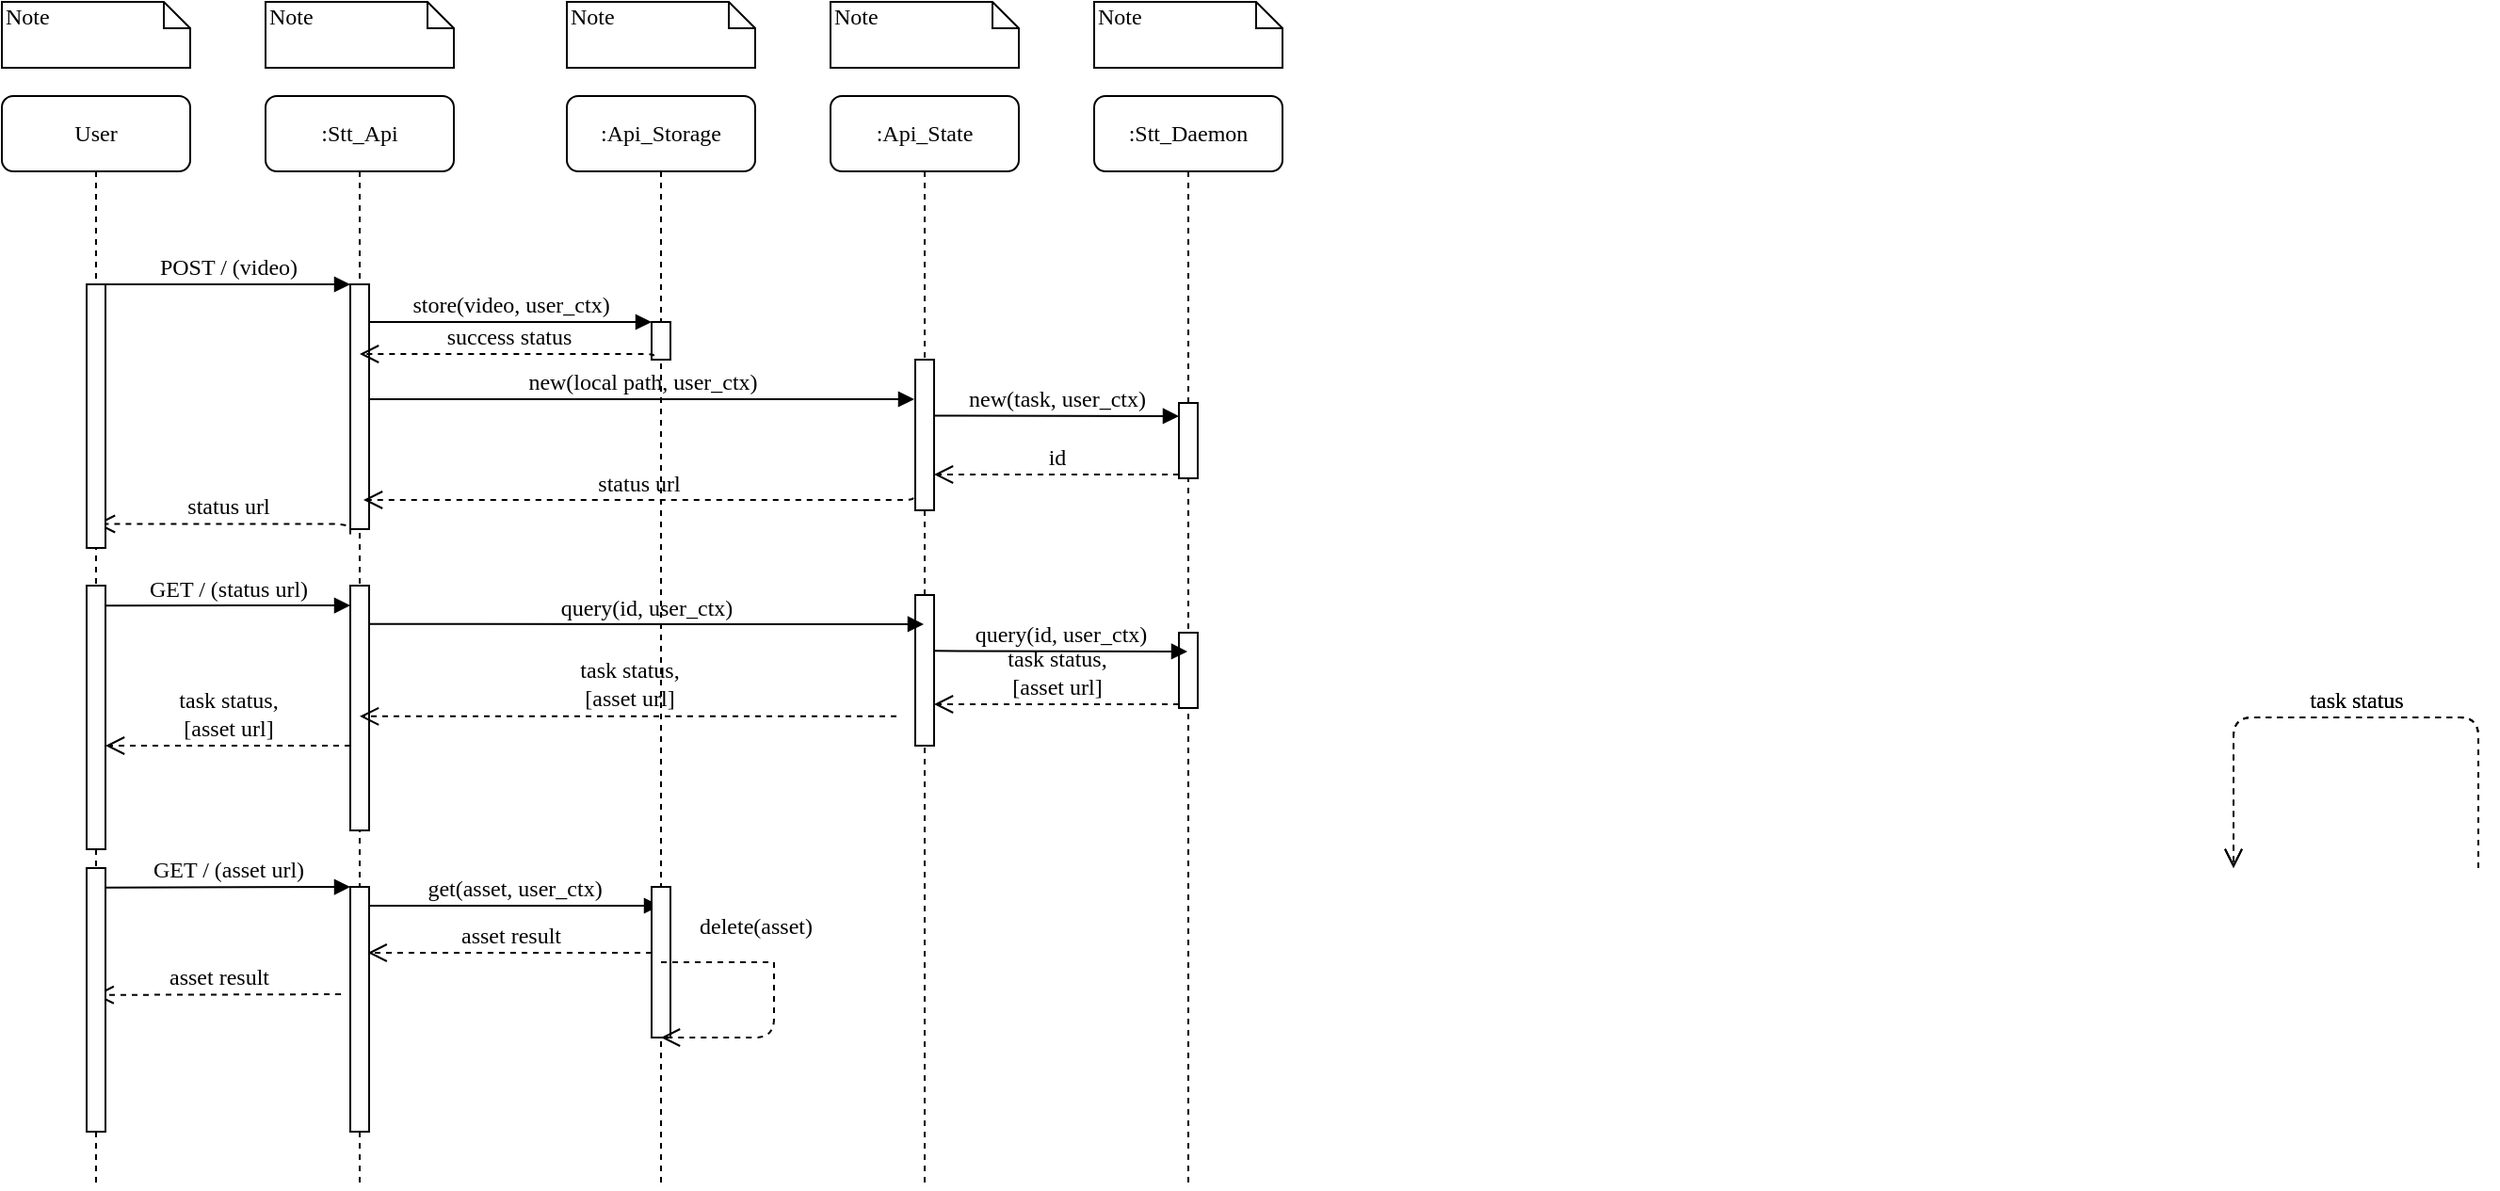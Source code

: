 <mxfile version="16.4.11" type="github">
  <diagram name="Page-1" id="13e1069c-82ec-6db2-03f1-153e76fe0fe0">
    <mxGraphModel dx="1054" dy="790" grid="1" gridSize="10" guides="1" tooltips="1" connect="1" arrows="1" fold="1" page="1" pageScale="1" pageWidth="1100" pageHeight="850" background="none" math="0" shadow="0">
      <root>
        <mxCell id="0" />
        <mxCell id="1" parent="0" />
        <mxCell id="7baba1c4bc27f4b0-2" value=":Stt_Api" style="shape=umlLifeline;perimeter=lifelinePerimeter;whiteSpace=wrap;html=1;container=1;collapsible=0;recursiveResize=0;outlineConnect=0;rounded=1;shadow=0;comic=0;labelBackgroundColor=none;strokeWidth=1;fontFamily=Verdana;fontSize=12;align=center;" parent="1" vertex="1">
          <mxGeometry x="240" y="80" width="100" height="580" as="geometry" />
        </mxCell>
        <mxCell id="7baba1c4bc27f4b0-10" value="" style="html=1;points=[];perimeter=orthogonalPerimeter;rounded=0;shadow=0;comic=0;labelBackgroundColor=none;strokeWidth=1;fontFamily=Verdana;fontSize=12;align=center;" parent="7baba1c4bc27f4b0-2" vertex="1">
          <mxGeometry x="45" y="100" width="10" height="130" as="geometry" />
        </mxCell>
        <mxCell id="RKRCK2Lv9I5dIX7u8C1J-14" value="" style="html=1;points=[];perimeter=orthogonalPerimeter;rounded=0;shadow=0;comic=0;labelBackgroundColor=none;strokeWidth=1;fontFamily=Verdana;fontSize=12;align=center;" parent="7baba1c4bc27f4b0-2" vertex="1">
          <mxGeometry x="45" y="260" width="10" height="130" as="geometry" />
        </mxCell>
        <mxCell id="RKRCK2Lv9I5dIX7u8C1J-40" value="" style="html=1;points=[];perimeter=orthogonalPerimeter;rounded=0;shadow=0;comic=0;labelBackgroundColor=none;strokeWidth=1;fontFamily=Verdana;fontSize=12;align=center;" parent="7baba1c4bc27f4b0-2" vertex="1">
          <mxGeometry x="45" y="420" width="10" height="130" as="geometry" />
        </mxCell>
        <mxCell id="RKRCK2Lv9I5dIX7u8C1J-9" value="status url" style="html=1;verticalAlign=bottom;endArrow=open;dashed=1;endSize=8;labelBackgroundColor=none;fontFamily=Verdana;fontSize=12;edgeStyle=elbowEdgeStyle;elbow=vertical;" parent="7baba1c4bc27f4b0-2" target="7baba1c4bc27f4b0-8" edge="1">
          <mxGeometry relative="1" as="geometry">
            <mxPoint x="-45" y="227.75" as="targetPoint" />
            <Array as="points">
              <mxPoint x="185" y="227.25" />
              <mxPoint x="215" y="227.25" />
            </Array>
            <mxPoint x="45" y="232.75" as="sourcePoint" />
          </mxGeometry>
        </mxCell>
        <mxCell id="RKRCK2Lv9I5dIX7u8C1J-15" value="GET / (status url)" style="html=1;verticalAlign=bottom;endArrow=block;entryX=0;entryY=0;labelBackgroundColor=none;fontFamily=Verdana;fontSize=12;edgeStyle=elbowEdgeStyle;elbow=vertical;" parent="7baba1c4bc27f4b0-2" edge="1">
          <mxGeometry relative="1" as="geometry">
            <mxPoint x="-85" y="270.593" as="sourcePoint" />
            <mxPoint x="45" y="270.24" as="targetPoint" />
          </mxGeometry>
        </mxCell>
        <mxCell id="RKRCK2Lv9I5dIX7u8C1J-38" value="GET / (asset url)" style="html=1;verticalAlign=bottom;endArrow=block;entryX=0;entryY=0;labelBackgroundColor=none;fontFamily=Verdana;fontSize=12;edgeStyle=elbowEdgeStyle;elbow=vertical;" parent="7baba1c4bc27f4b0-2" edge="1">
          <mxGeometry relative="1" as="geometry">
            <mxPoint x="-85" y="420.353" as="sourcePoint" />
            <mxPoint x="45" y="420" as="targetPoint" />
          </mxGeometry>
        </mxCell>
        <mxCell id="RKRCK2Lv9I5dIX7u8C1J-27" value="task status, &lt;br&gt;[asset url]" style="html=1;verticalAlign=bottom;endArrow=open;dashed=1;endSize=8;labelBackgroundColor=none;fontFamily=Verdana;fontSize=12;edgeStyle=elbowEdgeStyle;elbow=vertical;" parent="7baba1c4bc27f4b0-2" edge="1">
          <mxGeometry relative="1" as="geometry">
            <mxPoint x="-85" y="345" as="targetPoint" />
            <Array as="points">
              <mxPoint x="-10" y="345" />
              <mxPoint x="20" y="345" />
            </Array>
            <mxPoint x="45" y="345" as="sourcePoint" />
          </mxGeometry>
        </mxCell>
        <mxCell id="RKRCK2Lv9I5dIX7u8C1J-41" value="get(asset, user_ctx)" style="html=1;verticalAlign=bottom;endArrow=block;labelBackgroundColor=none;fontFamily=Verdana;fontSize=12;edgeStyle=elbowEdgeStyle;elbow=vertical;" parent="7baba1c4bc27f4b0-2" target="7baba1c4bc27f4b0-3" edge="1">
          <mxGeometry relative="1" as="geometry">
            <mxPoint x="55" y="430.003" as="sourcePoint" />
            <mxPoint x="349.5" y="430.003" as="targetPoint" />
          </mxGeometry>
        </mxCell>
        <mxCell id="RKRCK2Lv9I5dIX7u8C1J-43" value="asset result" style="html=1;verticalAlign=bottom;endArrow=open;dashed=1;endSize=8;labelBackgroundColor=none;fontFamily=Verdana;fontSize=12;edgeStyle=elbowEdgeStyle;elbow=vertical;" parent="7baba1c4bc27f4b0-2" edge="1">
          <mxGeometry relative="1" as="geometry">
            <mxPoint x="-90.676" y="477.41" as="targetPoint" />
            <Array as="points">
              <mxPoint x="-49.32" y="477.41" />
              <mxPoint x="-348.64" y="477.41" />
            </Array>
            <mxPoint x="40" y="477" as="sourcePoint" />
          </mxGeometry>
        </mxCell>
        <mxCell id="7baba1c4bc27f4b0-3" value=":Api_Storage" style="shape=umlLifeline;perimeter=lifelinePerimeter;whiteSpace=wrap;html=1;container=1;collapsible=0;recursiveResize=0;outlineConnect=0;rounded=1;shadow=0;comic=0;labelBackgroundColor=none;strokeWidth=1;fontFamily=Verdana;fontSize=12;align=center;" parent="1" vertex="1">
          <mxGeometry x="400" y="80" width="100" height="580" as="geometry" />
        </mxCell>
        <mxCell id="7baba1c4bc27f4b0-13" value="" style="html=1;points=[];perimeter=orthogonalPerimeter;rounded=0;shadow=0;comic=0;labelBackgroundColor=none;strokeWidth=1;fontFamily=Verdana;fontSize=12;align=center;" parent="7baba1c4bc27f4b0-3" vertex="1">
          <mxGeometry x="45" y="120" width="10" height="20" as="geometry" />
        </mxCell>
        <mxCell id="RKRCK2Lv9I5dIX7u8C1J-39" value="" style="html=1;points=[];perimeter=orthogonalPerimeter;rounded=0;shadow=0;comic=0;labelBackgroundColor=none;strokeWidth=1;fontFamily=Verdana;fontSize=12;align=center;" parent="7baba1c4bc27f4b0-3" vertex="1">
          <mxGeometry x="45" y="420" width="10" height="80" as="geometry" />
        </mxCell>
        <mxCell id="7baba1c4bc27f4b0-4" value=":Api_State" style="shape=umlLifeline;perimeter=lifelinePerimeter;whiteSpace=wrap;html=1;container=1;collapsible=0;recursiveResize=0;outlineConnect=0;rounded=1;shadow=0;comic=0;labelBackgroundColor=none;strokeWidth=1;fontFamily=Verdana;fontSize=12;align=center;" parent="1" vertex="1">
          <mxGeometry x="540" y="80" width="100" height="580" as="geometry" />
        </mxCell>
        <mxCell id="RKRCK2Lv9I5dIX7u8C1J-19" value="" style="html=1;points=[];perimeter=orthogonalPerimeter;rounded=0;shadow=0;comic=0;labelBackgroundColor=none;strokeWidth=1;fontFamily=Verdana;fontSize=12;align=center;" parent="7baba1c4bc27f4b0-4" vertex="1">
          <mxGeometry x="45" y="265" width="10" height="80" as="geometry" />
        </mxCell>
        <mxCell id="RKRCK2Lv9I5dIX7u8C1J-26" value="task status, &lt;br&gt;[asset url]" style="html=1;verticalAlign=bottom;endArrow=open;dashed=1;endSize=8;labelBackgroundColor=none;fontFamily=Verdana;fontSize=12;edgeStyle=elbowEdgeStyle;elbow=vertical;" parent="7baba1c4bc27f4b0-4" target="7baba1c4bc27f4b0-2" edge="1">
          <mxGeometry relative="1" as="geometry">
            <mxPoint x="-95" y="329.41" as="targetPoint" />
            <Array as="points">
              <mxPoint x="-20" y="329.41" />
              <mxPoint x="10" y="329.41" />
            </Array>
            <mxPoint x="35" y="329.41" as="sourcePoint" />
          </mxGeometry>
        </mxCell>
        <mxCell id="7baba1c4bc27f4b0-5" value=":Stt_Daemon" style="shape=umlLifeline;perimeter=lifelinePerimeter;whiteSpace=wrap;html=1;container=1;collapsible=0;recursiveResize=0;outlineConnect=0;rounded=1;shadow=0;comic=0;labelBackgroundColor=none;strokeWidth=1;fontFamily=Verdana;fontSize=12;align=center;" parent="1" vertex="1">
          <mxGeometry x="680" y="80" width="100" height="580" as="geometry" />
        </mxCell>
        <mxCell id="RKRCK2Lv9I5dIX7u8C1J-21" value="" style="html=1;points=[];perimeter=orthogonalPerimeter;rounded=0;shadow=0;comic=0;labelBackgroundColor=none;strokeWidth=1;fontFamily=Verdana;fontSize=12;align=center;" parent="7baba1c4bc27f4b0-5" vertex="1">
          <mxGeometry x="45" y="285" width="10" height="40" as="geometry" />
        </mxCell>
        <mxCell id="RKRCK2Lv9I5dIX7u8C1J-23" value="task status, &lt;br&gt;[asset url]" style="html=1;verticalAlign=bottom;endArrow=open;dashed=1;endSize=8;labelBackgroundColor=none;fontFamily=Verdana;fontSize=12;edgeStyle=elbowEdgeStyle;elbow=vertical;" parent="7baba1c4bc27f4b0-5" edge="1">
          <mxGeometry relative="1" as="geometry">
            <mxPoint x="-85" y="323" as="targetPoint" />
            <Array as="points">
              <mxPoint x="-10" y="323" />
              <mxPoint x="20" y="323" />
            </Array>
            <mxPoint x="45" y="323" as="sourcePoint" />
          </mxGeometry>
        </mxCell>
        <mxCell id="RKRCK2Lv9I5dIX7u8C1J-25" value="task status" style="html=1;verticalAlign=bottom;endArrow=open;dashed=1;endSize=8;labelBackgroundColor=none;fontFamily=Verdana;fontSize=12;edgeStyle=elbowEdgeStyle;elbow=vertical;" parent="7baba1c4bc27f4b0-5" edge="1">
          <mxGeometry relative="1" as="geometry">
            <mxPoint x="605" y="410" as="targetPoint" />
            <Array as="points">
              <mxPoint y="330" />
              <mxPoint x="30" y="330" />
            </Array>
            <mxPoint x="735" y="410" as="sourcePoint" />
          </mxGeometry>
        </mxCell>
        <mxCell id="RKRCK2Lv9I5dIX7u8C1J-24" value="task status" style="html=1;verticalAlign=bottom;endArrow=open;dashed=1;endSize=8;labelBackgroundColor=none;fontFamily=Verdana;fontSize=12;edgeStyle=elbowEdgeStyle;elbow=vertical;" parent="7baba1c4bc27f4b0-5" edge="1">
          <mxGeometry relative="1" as="geometry">
            <mxPoint x="605" y="410" as="targetPoint" />
            <Array as="points">
              <mxPoint y="330" />
              <mxPoint x="30" y="330" />
            </Array>
            <mxPoint x="735" y="410" as="sourcePoint" />
          </mxGeometry>
        </mxCell>
        <mxCell id="7baba1c4bc27f4b0-8" value="User" style="shape=umlLifeline;perimeter=lifelinePerimeter;whiteSpace=wrap;html=1;container=1;collapsible=0;recursiveResize=0;outlineConnect=0;rounded=1;shadow=0;comic=0;labelBackgroundColor=none;strokeWidth=1;fontFamily=Verdana;fontSize=12;align=center;" parent="1" vertex="1">
          <mxGeometry x="100" y="80" width="100" height="580" as="geometry" />
        </mxCell>
        <mxCell id="7baba1c4bc27f4b0-9" value="" style="html=1;points=[];perimeter=orthogonalPerimeter;rounded=0;shadow=0;comic=0;labelBackgroundColor=none;strokeWidth=1;fontFamily=Verdana;fontSize=12;align=center;" parent="7baba1c4bc27f4b0-8" vertex="1">
          <mxGeometry x="45" y="100" width="10" height="140" as="geometry" />
        </mxCell>
        <mxCell id="RKRCK2Lv9I5dIX7u8C1J-13" value="" style="html=1;points=[];perimeter=orthogonalPerimeter;rounded=0;shadow=0;comic=0;labelBackgroundColor=none;strokeWidth=1;fontFamily=Verdana;fontSize=12;align=center;" parent="7baba1c4bc27f4b0-8" vertex="1">
          <mxGeometry x="45" y="260" width="10" height="140" as="geometry" />
        </mxCell>
        <mxCell id="RKRCK2Lv9I5dIX7u8C1J-36" value="" style="html=1;points=[];perimeter=orthogonalPerimeter;rounded=0;shadow=0;comic=0;labelBackgroundColor=none;strokeWidth=1;fontFamily=Verdana;fontSize=12;align=center;" parent="7baba1c4bc27f4b0-8" vertex="1">
          <mxGeometry x="45" y="410" width="10" height="140" as="geometry" />
        </mxCell>
        <mxCell id="7baba1c4bc27f4b0-16" value="" style="html=1;points=[];perimeter=orthogonalPerimeter;rounded=0;shadow=0;comic=0;labelBackgroundColor=none;strokeWidth=1;fontFamily=Verdana;fontSize=12;align=center;" parent="1" vertex="1">
          <mxGeometry x="585" y="220" width="10" height="80" as="geometry" />
        </mxCell>
        <mxCell id="7baba1c4bc27f4b0-19" value="" style="html=1;points=[];perimeter=orthogonalPerimeter;rounded=0;shadow=0;comic=0;labelBackgroundColor=none;strokeWidth=1;fontFamily=Verdana;fontSize=12;align=center;" parent="1" vertex="1">
          <mxGeometry x="725" y="243" width="10" height="40" as="geometry" />
        </mxCell>
        <mxCell id="7baba1c4bc27f4b0-20" value="new(task, user_ctx)" style="html=1;verticalAlign=bottom;endArrow=block;entryX=0;entryY=0;labelBackgroundColor=none;fontFamily=Verdana;fontSize=12;edgeStyle=elbowEdgeStyle;elbow=vertical;" parent="1" edge="1">
          <mxGeometry relative="1" as="geometry">
            <mxPoint x="595" y="249.765" as="sourcePoint" />
            <mxPoint x="725" y="250" as="targetPoint" />
          </mxGeometry>
        </mxCell>
        <mxCell id="7baba1c4bc27f4b0-21" value="id" style="html=1;verticalAlign=bottom;endArrow=open;dashed=1;endSize=8;labelBackgroundColor=none;fontFamily=Verdana;fontSize=12;edgeStyle=elbowEdgeStyle;elbow=vertical;" parent="1" edge="1">
          <mxGeometry relative="1" as="geometry">
            <mxPoint x="595" y="281" as="targetPoint" />
            <Array as="points">
              <mxPoint x="670" y="281" />
              <mxPoint x="700" y="281" />
            </Array>
            <mxPoint x="725" y="281" as="sourcePoint" />
          </mxGeometry>
        </mxCell>
        <mxCell id="7baba1c4bc27f4b0-11" value="POST / (video)" style="html=1;verticalAlign=bottom;endArrow=block;entryX=0;entryY=0;labelBackgroundColor=none;fontFamily=Verdana;fontSize=12;edgeStyle=elbowEdgeStyle;elbow=vertical;" parent="1" source="7baba1c4bc27f4b0-9" target="7baba1c4bc27f4b0-10" edge="1">
          <mxGeometry relative="1" as="geometry">
            <mxPoint x="220" y="190" as="sourcePoint" />
          </mxGeometry>
        </mxCell>
        <mxCell id="7baba1c4bc27f4b0-14" value="store(video, user_ctx)" style="html=1;verticalAlign=bottom;endArrow=block;entryX=0;entryY=0;labelBackgroundColor=none;fontFamily=Verdana;fontSize=12;edgeStyle=elbowEdgeStyle;elbow=vertical;" parent="1" source="7baba1c4bc27f4b0-10" target="7baba1c4bc27f4b0-13" edge="1">
          <mxGeometry relative="1" as="geometry">
            <mxPoint x="370" y="200" as="sourcePoint" />
          </mxGeometry>
        </mxCell>
        <mxCell id="RKRCK2Lv9I5dIX7u8C1J-4" value="new(local path, user_ctx)" style="html=1;verticalAlign=bottom;endArrow=block;labelBackgroundColor=none;fontFamily=Verdana;fontSize=12;edgeStyle=elbowEdgeStyle;elbow=vertical;" parent="1" edge="1">
          <mxGeometry relative="1" as="geometry">
            <mxPoint x="295" y="241" as="sourcePoint" />
            <mxPoint x="584.5" y="241" as="targetPoint" />
          </mxGeometry>
        </mxCell>
        <mxCell id="7baba1c4bc27f4b0-40" value="Note" style="shape=note;whiteSpace=wrap;html=1;size=14;verticalAlign=top;align=left;spacingTop=-6;rounded=0;shadow=0;comic=0;labelBackgroundColor=none;strokeWidth=1;fontFamily=Verdana;fontSize=12" parent="1" vertex="1">
          <mxGeometry x="100" y="30" width="100" height="35" as="geometry" />
        </mxCell>
        <mxCell id="7baba1c4bc27f4b0-41" value="Note" style="shape=note;whiteSpace=wrap;html=1;size=14;verticalAlign=top;align=left;spacingTop=-6;rounded=0;shadow=0;comic=0;labelBackgroundColor=none;strokeWidth=1;fontFamily=Verdana;fontSize=12" parent="1" vertex="1">
          <mxGeometry x="240" y="30" width="100" height="35" as="geometry" />
        </mxCell>
        <mxCell id="7baba1c4bc27f4b0-42" value="Note" style="shape=note;whiteSpace=wrap;html=1;size=14;verticalAlign=top;align=left;spacingTop=-6;rounded=0;shadow=0;comic=0;labelBackgroundColor=none;strokeWidth=1;fontFamily=Verdana;fontSize=12" parent="1" vertex="1">
          <mxGeometry x="400" y="30" width="100" height="35" as="geometry" />
        </mxCell>
        <mxCell id="7baba1c4bc27f4b0-43" value="Note" style="shape=note;whiteSpace=wrap;html=1;size=14;verticalAlign=top;align=left;spacingTop=-6;rounded=0;shadow=0;comic=0;labelBackgroundColor=none;strokeWidth=1;fontFamily=Verdana;fontSize=12" parent="1" vertex="1">
          <mxGeometry x="540" y="30" width="100" height="35" as="geometry" />
        </mxCell>
        <mxCell id="7baba1c4bc27f4b0-44" value="Note" style="shape=note;whiteSpace=wrap;html=1;size=14;verticalAlign=top;align=left;spacingTop=-6;rounded=0;shadow=0;comic=0;labelBackgroundColor=none;strokeWidth=1;fontFamily=Verdana;fontSize=12" parent="1" vertex="1">
          <mxGeometry x="680" y="30" width="100" height="35" as="geometry" />
        </mxCell>
        <mxCell id="RKRCK2Lv9I5dIX7u8C1J-5" value="status url" style="html=1;verticalAlign=bottom;endArrow=open;dashed=1;endSize=8;labelBackgroundColor=none;fontFamily=Verdana;fontSize=12;edgeStyle=elbowEdgeStyle;elbow=vertical;exitX=-0.129;exitY=0.916;exitDx=0;exitDy=0;exitPerimeter=0;" parent="1" source="7baba1c4bc27f4b0-16" edge="1">
          <mxGeometry relative="1" as="geometry">
            <mxPoint x="292" y="295" as="targetPoint" />
            <Array as="points">
              <mxPoint x="554" y="294.5" />
            </Array>
            <mxPoint x="579" y="294.5" as="sourcePoint" />
          </mxGeometry>
        </mxCell>
        <mxCell id="RKRCK2Lv9I5dIX7u8C1J-17" value="success status" style="html=1;verticalAlign=bottom;endArrow=open;dashed=1;endSize=8;labelBackgroundColor=none;fontFamily=Verdana;fontSize=12;edgeStyle=elbowEdgeStyle;elbow=vertical;exitX=0.106;exitY=0.606;exitDx=0;exitDy=0;exitPerimeter=0;" parent="1" edge="1">
          <mxGeometry relative="1" as="geometry">
            <mxPoint x="290" y="217" as="targetPoint" />
            <Array as="points">
              <mxPoint x="410" y="217" />
            </Array>
            <mxPoint x="446.06" y="218.12" as="sourcePoint" />
          </mxGeometry>
        </mxCell>
        <mxCell id="RKRCK2Lv9I5dIX7u8C1J-20" value="query(id, user_ctx)" style="html=1;verticalAlign=bottom;endArrow=block;labelBackgroundColor=none;fontFamily=Verdana;fontSize=12;edgeStyle=elbowEdgeStyle;elbow=vertical;" parent="1" target="7baba1c4bc27f4b0-4" edge="1">
          <mxGeometry relative="1" as="geometry">
            <mxPoint x="295" y="360.353" as="sourcePoint" />
            <mxPoint x="425" y="360" as="targetPoint" />
          </mxGeometry>
        </mxCell>
        <mxCell id="RKRCK2Lv9I5dIX7u8C1J-22" value="query(id, user_ctx)" style="html=1;verticalAlign=bottom;endArrow=block;labelBackgroundColor=none;fontFamily=Verdana;fontSize=12;edgeStyle=elbowEdgeStyle;elbow=vertical;exitX=1.047;exitY=0.471;exitDx=0;exitDy=0;exitPerimeter=0;" parent="1" edge="1">
          <mxGeometry relative="1" as="geometry">
            <mxPoint x="595.47" y="374.68" as="sourcePoint" />
            <mxPoint x="729.5" y="375" as="targetPoint" />
            <Array as="points">
              <mxPoint x="710" y="375" />
            </Array>
          </mxGeometry>
        </mxCell>
        <mxCell id="RKRCK2Lv9I5dIX7u8C1J-42" value="asset result" style="html=1;verticalAlign=bottom;endArrow=open;dashed=1;endSize=8;labelBackgroundColor=none;fontFamily=Verdana;fontSize=12;edgeStyle=elbowEdgeStyle;elbow=vertical;" parent="1" edge="1">
          <mxGeometry relative="1" as="geometry">
            <mxPoint x="294.324" y="535" as="targetPoint" />
            <Array as="points">
              <mxPoint x="345" y="535" />
              <mxPoint x="45.68" y="535" />
            </Array>
            <mxPoint x="445" y="535" as="sourcePoint" />
          </mxGeometry>
        </mxCell>
        <mxCell id="RKRCK2Lv9I5dIX7u8C1J-44" value="delete(asset)" style="html=1;verticalAlign=bottom;endArrow=open;dashed=1;endSize=8;labelBackgroundColor=none;fontFamily=Verdana;fontSize=12;edgeStyle=elbowEdgeStyle;elbow=vertical;" parent="1" target="7baba1c4bc27f4b0-3" edge="1">
          <mxGeometry x="-1" y="-14" relative="1" as="geometry">
            <mxPoint x="520" y="585" as="targetPoint" />
            <Array as="points">
              <mxPoint x="510" y="580" />
            </Array>
            <mxPoint x="510" y="540" as="sourcePoint" />
            <mxPoint x="4" y="-10" as="offset" />
          </mxGeometry>
        </mxCell>
        <mxCell id="RKRCK2Lv9I5dIX7u8C1J-46" value="" style="endArrow=none;dashed=1;html=1;rounded=0;" parent="1" edge="1">
          <mxGeometry width="50" height="50" relative="1" as="geometry">
            <mxPoint x="450" y="540" as="sourcePoint" />
            <mxPoint x="510" y="540" as="targetPoint" />
          </mxGeometry>
        </mxCell>
      </root>
    </mxGraphModel>
  </diagram>
</mxfile>
